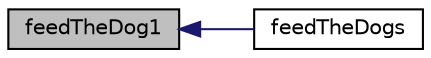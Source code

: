 digraph "feedTheDog1"
{
  edge [fontname="Helvetica",fontsize="10",labelfontname="Helvetica",labelfontsize="10"];
  node [fontname="Helvetica",fontsize="10",shape=record];
  rankdir="LR";
  Node6 [label="feedTheDog1",height=0.2,width=0.4,color="black", fillcolor="grey75", style="filled", fontcolor="black"];
  Node6 -> Node7 [dir="back",color="midnightblue",fontsize="10",style="solid",fontname="Helvetica"];
  Node7 [label="feedTheDogs",height=0.2,width=0.4,color="black", fillcolor="white", style="filled",URL="$_utils_8h.html#aa7e4bdd83f8f7d138836272c8e694387"];
}
